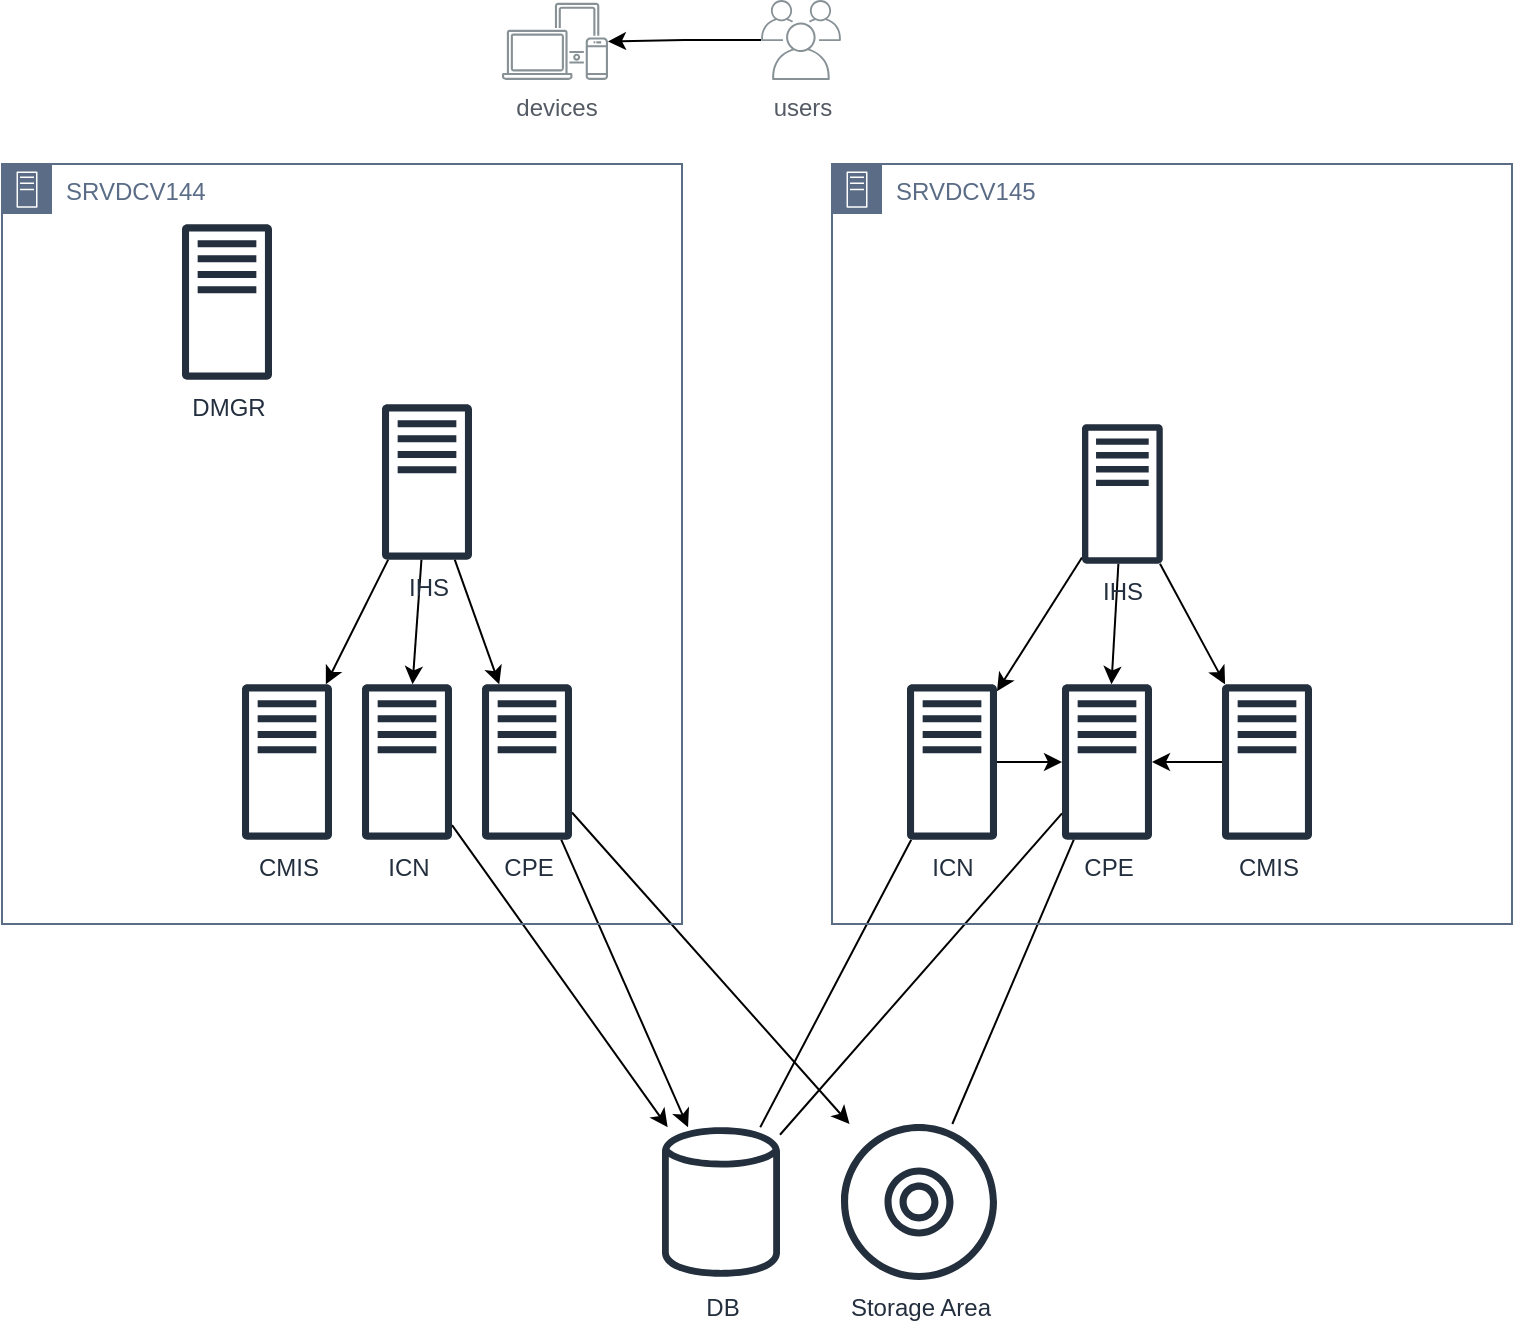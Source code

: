 <mxfile version="16.6.3" type="github">
  <diagram id="ff3ZTuFhQ4VnkhR5qnry" name="Page-1">
    <mxGraphModel dx="1422" dy="762" grid="1" gridSize="10" guides="1" tooltips="1" connect="1" arrows="1" fold="1" page="1" pageScale="1" pageWidth="850" pageHeight="1100" math="0" shadow="0">
      <root>
        <mxCell id="0" />
        <mxCell id="1" parent="0" />
        <mxCell id="0zgwnNxIby40EZqbaB58-39" style="edgeStyle=none;rounded=0;orthogonalLoop=1;jettySize=auto;html=1;fontFamily=Helvetica;endArrow=classic;endFill=1;" edge="1" parent="1" source="0zgwnNxIby40EZqbaB58-4" target="0zgwnNxIby40EZqbaB58-7">
          <mxGeometry relative="1" as="geometry" />
        </mxCell>
        <mxCell id="0zgwnNxIby40EZqbaB58-40" style="edgeStyle=none;rounded=0;orthogonalLoop=1;jettySize=auto;html=1;fontFamily=Helvetica;endArrow=classic;endFill=1;" edge="1" parent="1" source="0zgwnNxIby40EZqbaB58-4" target="0zgwnNxIby40EZqbaB58-8">
          <mxGeometry relative="1" as="geometry" />
        </mxCell>
        <mxCell id="0zgwnNxIby40EZqbaB58-41" style="edgeStyle=none;rounded=0;orthogonalLoop=1;jettySize=auto;html=1;fontFamily=Helvetica;endArrow=classic;endFill=1;" edge="1" parent="1" source="0zgwnNxIby40EZqbaB58-4" target="0zgwnNxIby40EZqbaB58-9">
          <mxGeometry relative="1" as="geometry" />
        </mxCell>
        <mxCell id="0zgwnNxIby40EZqbaB58-4" value="IHS" style="sketch=0;outlineConnect=0;fontColor=#232F3E;gradientColor=none;fillColor=#232F3D;strokeColor=none;dashed=0;verticalLabelPosition=bottom;verticalAlign=top;align=center;html=1;fontSize=12;fontStyle=0;aspect=fixed;pointerEvents=1;shape=mxgraph.aws4.traditional_server;fontFamily=Helvetica;" vertex="1" parent="1">
          <mxGeometry x="200" y="210" width="45" height="78" as="geometry" />
        </mxCell>
        <mxCell id="0zgwnNxIby40EZqbaB58-36" style="edgeStyle=none;rounded=0;orthogonalLoop=1;jettySize=auto;html=1;fontFamily=Helvetica;endArrow=classic;endFill=1;" edge="1" parent="1" source="0zgwnNxIby40EZqbaB58-5" target="0zgwnNxIby40EZqbaB58-11">
          <mxGeometry relative="1" as="geometry" />
        </mxCell>
        <mxCell id="0zgwnNxIby40EZqbaB58-37" style="edgeStyle=none;rounded=0;orthogonalLoop=1;jettySize=auto;html=1;fontFamily=Helvetica;endArrow=classic;endFill=1;" edge="1" parent="1" source="0zgwnNxIby40EZqbaB58-5" target="0zgwnNxIby40EZqbaB58-10">
          <mxGeometry relative="1" as="geometry" />
        </mxCell>
        <mxCell id="0zgwnNxIby40EZqbaB58-38" style="edgeStyle=none;rounded=0;orthogonalLoop=1;jettySize=auto;html=1;fontFamily=Helvetica;endArrow=classic;endFill=1;" edge="1" parent="1" source="0zgwnNxIby40EZqbaB58-5" target="0zgwnNxIby40EZqbaB58-12">
          <mxGeometry relative="1" as="geometry" />
        </mxCell>
        <mxCell id="0zgwnNxIby40EZqbaB58-5" value="IHS" style="sketch=0;outlineConnect=0;fontColor=#232F3E;gradientColor=none;fillColor=#232F3D;strokeColor=none;dashed=0;verticalLabelPosition=bottom;verticalAlign=top;align=center;html=1;fontSize=12;fontStyle=0;aspect=fixed;pointerEvents=1;shape=mxgraph.aws4.traditional_server;" vertex="1" parent="1">
          <mxGeometry x="550" y="220" width="40.38" height="70" as="geometry" />
        </mxCell>
        <mxCell id="0zgwnNxIby40EZqbaB58-6" value="DMGR" style="sketch=0;outlineConnect=0;fontColor=#232F3E;gradientColor=none;fillColor=#232F3D;strokeColor=none;dashed=0;verticalLabelPosition=bottom;verticalAlign=top;align=center;html=1;fontSize=12;fontStyle=0;aspect=fixed;pointerEvents=1;shape=mxgraph.aws4.traditional_server;" vertex="1" parent="1">
          <mxGeometry x="100" y="120" width="45" height="78" as="geometry" />
        </mxCell>
        <mxCell id="0zgwnNxIby40EZqbaB58-44" style="edgeStyle=none;rounded=0;orthogonalLoop=1;jettySize=auto;html=1;fontFamily=Helvetica;endArrow=classic;endFill=1;" edge="1" parent="1" source="0zgwnNxIby40EZqbaB58-7" target="0zgwnNxIby40EZqbaB58-15">
          <mxGeometry relative="1" as="geometry" />
        </mxCell>
        <mxCell id="0zgwnNxIby40EZqbaB58-7" value="ICN" style="sketch=0;outlineConnect=0;fontColor=#232F3E;gradientColor=none;fillColor=#232F3D;strokeColor=none;dashed=0;verticalLabelPosition=bottom;verticalAlign=top;align=center;html=1;fontSize=12;fontStyle=0;aspect=fixed;pointerEvents=1;shape=mxgraph.aws4.traditional_server;" vertex="1" parent="1">
          <mxGeometry x="190" y="350" width="45" height="78" as="geometry" />
        </mxCell>
        <mxCell id="0zgwnNxIby40EZqbaB58-42" style="edgeStyle=none;rounded=0;orthogonalLoop=1;jettySize=auto;html=1;fontFamily=Helvetica;endArrow=classic;endFill=1;" edge="1" parent="1" source="0zgwnNxIby40EZqbaB58-8" target="0zgwnNxIby40EZqbaB58-15">
          <mxGeometry relative="1" as="geometry" />
        </mxCell>
        <mxCell id="0zgwnNxIby40EZqbaB58-43" style="edgeStyle=none;rounded=0;orthogonalLoop=1;jettySize=auto;html=1;fontFamily=Helvetica;endArrow=classic;endFill=1;" edge="1" parent="1" source="0zgwnNxIby40EZqbaB58-8" target="0zgwnNxIby40EZqbaB58-14">
          <mxGeometry relative="1" as="geometry" />
        </mxCell>
        <mxCell id="0zgwnNxIby40EZqbaB58-8" value="CPE" style="sketch=0;outlineConnect=0;fontColor=#232F3E;gradientColor=none;fillColor=#232F3D;strokeColor=none;dashed=0;verticalLabelPosition=bottom;verticalAlign=top;align=center;html=1;fontSize=12;fontStyle=0;aspect=fixed;pointerEvents=1;shape=mxgraph.aws4.traditional_server;" vertex="1" parent="1">
          <mxGeometry x="250" y="350" width="45" height="78" as="geometry" />
        </mxCell>
        <mxCell id="0zgwnNxIby40EZqbaB58-9" value="CMIS" style="sketch=0;outlineConnect=0;fontColor=#232F3E;gradientColor=none;fillColor=#232F3D;strokeColor=none;dashed=0;verticalLabelPosition=bottom;verticalAlign=top;align=center;html=1;fontSize=12;fontStyle=0;aspect=fixed;pointerEvents=1;shape=mxgraph.aws4.traditional_server;" vertex="1" parent="1">
          <mxGeometry x="130" y="350" width="45" height="78" as="geometry" />
        </mxCell>
        <mxCell id="0zgwnNxIby40EZqbaB58-29" style="edgeStyle=none;rounded=0;orthogonalLoop=1;jettySize=auto;html=1;fontFamily=Helvetica;endArrow=none;endFill=0;" edge="1" parent="1" source="0zgwnNxIby40EZqbaB58-10" target="0zgwnNxIby40EZqbaB58-15">
          <mxGeometry relative="1" as="geometry" />
        </mxCell>
        <mxCell id="0zgwnNxIby40EZqbaB58-35" style="edgeStyle=none;rounded=0;orthogonalLoop=1;jettySize=auto;html=1;fontFamily=Helvetica;endArrow=classic;endFill=1;" edge="1" parent="1" source="0zgwnNxIby40EZqbaB58-10" target="0zgwnNxIby40EZqbaB58-11">
          <mxGeometry relative="1" as="geometry" />
        </mxCell>
        <mxCell id="0zgwnNxIby40EZqbaB58-10" value="ICN" style="sketch=0;outlineConnect=0;fontColor=#232F3E;gradientColor=none;fillColor=#232F3D;strokeColor=none;dashed=0;verticalLabelPosition=bottom;verticalAlign=top;align=center;html=1;fontSize=12;fontStyle=0;aspect=fixed;pointerEvents=1;shape=mxgraph.aws4.traditional_server;" vertex="1" parent="1">
          <mxGeometry x="462.5" y="350" width="45" height="78" as="geometry" />
        </mxCell>
        <mxCell id="0zgwnNxIby40EZqbaB58-28" style="edgeStyle=none;rounded=0;orthogonalLoop=1;jettySize=auto;html=1;fontFamily=Helvetica;endArrow=none;endFill=0;" edge="1" parent="1" source="0zgwnNxIby40EZqbaB58-11" target="0zgwnNxIby40EZqbaB58-14">
          <mxGeometry relative="1" as="geometry" />
        </mxCell>
        <mxCell id="0zgwnNxIby40EZqbaB58-30" style="edgeStyle=none;rounded=0;orthogonalLoop=1;jettySize=auto;html=1;fontFamily=Helvetica;endArrow=none;endFill=0;" edge="1" parent="1" source="0zgwnNxIby40EZqbaB58-11" target="0zgwnNxIby40EZqbaB58-15">
          <mxGeometry relative="1" as="geometry" />
        </mxCell>
        <mxCell id="0zgwnNxIby40EZqbaB58-11" value="CPE" style="sketch=0;outlineConnect=0;fontColor=#232F3E;gradientColor=none;fillColor=#232F3D;strokeColor=none;dashed=0;verticalLabelPosition=bottom;verticalAlign=top;align=center;html=1;fontSize=12;fontStyle=0;aspect=fixed;pointerEvents=1;shape=mxgraph.aws4.traditional_server;" vertex="1" parent="1">
          <mxGeometry x="540" y="350" width="45" height="78" as="geometry" />
        </mxCell>
        <mxCell id="0zgwnNxIby40EZqbaB58-34" style="edgeStyle=none;rounded=0;orthogonalLoop=1;jettySize=auto;html=1;fontFamily=Helvetica;endArrow=classic;endFill=1;" edge="1" parent="1" source="0zgwnNxIby40EZqbaB58-12" target="0zgwnNxIby40EZqbaB58-11">
          <mxGeometry relative="1" as="geometry" />
        </mxCell>
        <mxCell id="0zgwnNxIby40EZqbaB58-12" value="CMIS" style="sketch=0;outlineConnect=0;fontColor=#232F3E;gradientColor=none;fillColor=#232F3D;strokeColor=none;dashed=0;verticalLabelPosition=bottom;verticalAlign=top;align=center;html=1;fontSize=12;fontStyle=0;aspect=fixed;pointerEvents=1;shape=mxgraph.aws4.traditional_server;" vertex="1" parent="1">
          <mxGeometry x="620" y="350" width="45" height="78" as="geometry" />
        </mxCell>
        <mxCell id="0zgwnNxIby40EZqbaB58-14" value="Storage Area" style="sketch=0;outlineConnect=0;fontColor=#232F3E;gradientColor=none;fillColor=#232F3D;strokeColor=none;dashed=0;verticalLabelPosition=bottom;verticalAlign=top;align=center;html=1;fontSize=12;fontStyle=0;aspect=fixed;pointerEvents=1;shape=mxgraph.aws4.disk;" vertex="1" parent="1">
          <mxGeometry x="429.5" y="570" width="78" height="78" as="geometry" />
        </mxCell>
        <mxCell id="0zgwnNxIby40EZqbaB58-15" value="DB" style="sketch=0;outlineConnect=0;fontColor=#232F3E;gradientColor=none;fillColor=#232F3D;strokeColor=none;dashed=0;verticalLabelPosition=bottom;verticalAlign=top;align=center;html=1;fontSize=12;fontStyle=0;aspect=fixed;pointerEvents=1;shape=mxgraph.aws4.generic_database;" vertex="1" parent="1">
          <mxGeometry x="340" y="570" width="59" height="78" as="geometry" />
        </mxCell>
        <mxCell id="0zgwnNxIby40EZqbaB58-16" value="devices" style="sketch=0;outlineConnect=0;gradientColor=none;fontColor=#545B64;strokeColor=none;fillColor=#879196;dashed=0;verticalLabelPosition=bottom;verticalAlign=top;align=center;html=1;fontSize=12;fontStyle=0;aspect=fixed;shape=mxgraph.aws4.illustration_devices;pointerEvents=1" vertex="1" parent="1">
          <mxGeometry x="260" y="9.35" width="53" height="38.69" as="geometry" />
        </mxCell>
        <mxCell id="0zgwnNxIby40EZqbaB58-18" style="edgeStyle=orthogonalEdgeStyle;rounded=0;orthogonalLoop=1;jettySize=auto;html=1;" edge="1" parent="1" source="0zgwnNxIby40EZqbaB58-17" target="0zgwnNxIby40EZqbaB58-16">
          <mxGeometry relative="1" as="geometry" />
        </mxCell>
        <mxCell id="0zgwnNxIby40EZqbaB58-17" value="users" style="sketch=0;outlineConnect=0;gradientColor=none;fontColor=#545B64;strokeColor=none;fillColor=#879196;dashed=0;verticalLabelPosition=bottom;verticalAlign=top;align=center;html=1;fontSize=12;fontStyle=0;aspect=fixed;shape=mxgraph.aws4.illustration_users;pointerEvents=1" vertex="1" parent="1">
          <mxGeometry x="389.5" y="8.04" width="40" height="40" as="geometry" />
        </mxCell>
        <mxCell id="0zgwnNxIby40EZqbaB58-45" value="SRVDCV144" style="points=[[0,0],[0.25,0],[0.5,0],[0.75,0],[1,0],[1,0.25],[1,0.5],[1,0.75],[1,1],[0.75,1],[0.5,1],[0.25,1],[0,1],[0,0.75],[0,0.5],[0,0.25]];outlineConnect=0;gradientColor=none;html=1;whiteSpace=wrap;fontSize=12;fontStyle=0;container=1;pointerEvents=0;collapsible=0;recursiveResize=0;shape=mxgraph.aws4.group;grIcon=mxgraph.aws4.group_on_premise;strokeColor=#5A6C86;fillColor=none;verticalAlign=top;align=left;spacingLeft=30;fontColor=#5A6C86;dashed=0;fontFamily=Helvetica;" vertex="1" parent="1">
          <mxGeometry x="10" y="90" width="340" height="380" as="geometry" />
        </mxCell>
        <mxCell id="0zgwnNxIby40EZqbaB58-46" value="SRVDCV145" style="points=[[0,0],[0.25,0],[0.5,0],[0.75,0],[1,0],[1,0.25],[1,0.5],[1,0.75],[1,1],[0.75,1],[0.5,1],[0.25,1],[0,1],[0,0.75],[0,0.5],[0,0.25]];outlineConnect=0;gradientColor=none;html=1;whiteSpace=wrap;fontSize=12;fontStyle=0;container=1;pointerEvents=0;collapsible=0;recursiveResize=0;shape=mxgraph.aws4.group;grIcon=mxgraph.aws4.group_on_premise;strokeColor=#5A6C86;fillColor=none;verticalAlign=top;align=left;spacingLeft=30;fontColor=#5A6C86;dashed=0;fontFamily=Helvetica;" vertex="1" parent="1">
          <mxGeometry x="425" y="90" width="340" height="380" as="geometry" />
        </mxCell>
      </root>
    </mxGraphModel>
  </diagram>
</mxfile>
